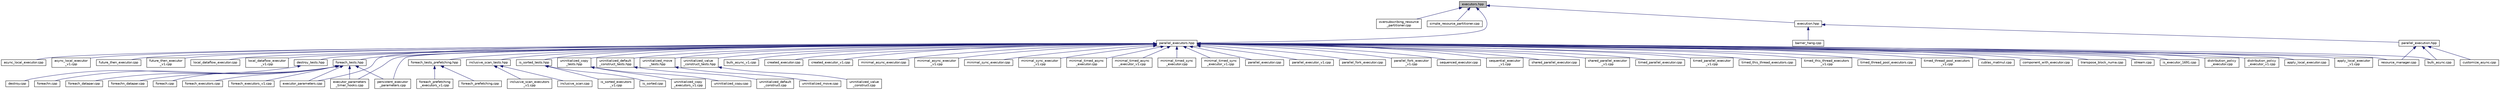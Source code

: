 digraph "executors.hpp"
{
  edge [fontname="Helvetica",fontsize="10",labelfontname="Helvetica",labelfontsize="10"];
  node [fontname="Helvetica",fontsize="10",shape=record];
  Node444 [label="executors.hpp",height=0.2,width=0.4,color="black", fillcolor="grey75", style="filled", fontcolor="black"];
  Node444 -> Node445 [dir="back",color="midnightblue",fontsize="10",style="solid",fontname="Helvetica"];
  Node445 [label="oversubscribing_resource\l_partitioner.cpp",height=0.2,width=0.4,color="black", fillcolor="white", style="filled",URL="$dd/dee/oversubscribing__resource__partitioner_8cpp.html"];
  Node444 -> Node446 [dir="back",color="midnightblue",fontsize="10",style="solid",fontname="Helvetica"];
  Node446 [label="simple_resource_partitioner.cpp",height=0.2,width=0.4,color="black", fillcolor="white", style="filled",URL="$d5/df9/simple__resource__partitioner_8cpp.html"];
  Node444 -> Node447 [dir="back",color="midnightblue",fontsize="10",style="solid",fontname="Helvetica"];
  Node447 [label="parallel_executors.hpp",height=0.2,width=0.4,color="black", fillcolor="white", style="filled",URL="$d5/d19/parallel__executors_8hpp.html"];
  Node447 -> Node448 [dir="back",color="midnightblue",fontsize="10",style="solid",fontname="Helvetica"];
  Node448 [label="cublas_matmul.cpp",height=0.2,width=0.4,color="black", fillcolor="white", style="filled",URL="$dd/d84/cublas__matmul_8cpp.html"];
  Node447 -> Node449 [dir="back",color="midnightblue",fontsize="10",style="solid",fontname="Helvetica"];
  Node449 [label="component_with_executor.cpp",height=0.2,width=0.4,color="black", fillcolor="white", style="filled",URL="$d4/d20/component__with__executor_8cpp.html"];
  Node447 -> Node450 [dir="back",color="midnightblue",fontsize="10",style="solid",fontname="Helvetica"];
  Node450 [label="transpose_block_numa.cpp",height=0.2,width=0.4,color="black", fillcolor="white", style="filled",URL="$dd/d3b/transpose__block__numa_8cpp.html"];
  Node447 -> Node451 [dir="back",color="midnightblue",fontsize="10",style="solid",fontname="Helvetica"];
  Node451 [label="stream.cpp",height=0.2,width=0.4,color="black", fillcolor="white", style="filled",URL="$da/d5f/stream_8cpp.html"];
  Node447 -> Node452 [dir="back",color="midnightblue",fontsize="10",style="solid",fontname="Helvetica"];
  Node452 [label="is_executor_1691.cpp",height=0.2,width=0.4,color="black", fillcolor="white", style="filled",URL="$d2/d1e/is__executor__1691_8cpp.html"];
  Node447 -> Node453 [dir="back",color="midnightblue",fontsize="10",style="solid",fontname="Helvetica"];
  Node453 [label="distribution_policy\l_executor.cpp",height=0.2,width=0.4,color="black", fillcolor="white", style="filled",URL="$da/d92/distribution__policy__executor_8cpp.html"];
  Node447 -> Node454 [dir="back",color="midnightblue",fontsize="10",style="solid",fontname="Helvetica"];
  Node454 [label="distribution_policy\l_executor_v1.cpp",height=0.2,width=0.4,color="black", fillcolor="white", style="filled",URL="$dd/d43/distribution__policy__executor__v1_8cpp.html"];
  Node447 -> Node455 [dir="back",color="midnightblue",fontsize="10",style="solid",fontname="Helvetica"];
  Node455 [label="apply_local_executor.cpp",height=0.2,width=0.4,color="black", fillcolor="white", style="filled",URL="$db/d84/apply__local__executor_8cpp.html"];
  Node447 -> Node456 [dir="back",color="midnightblue",fontsize="10",style="solid",fontname="Helvetica"];
  Node456 [label="apply_local_executor\l_v1.cpp",height=0.2,width=0.4,color="black", fillcolor="white", style="filled",URL="$dd/d53/apply__local__executor__v1_8cpp.html"];
  Node447 -> Node457 [dir="back",color="midnightblue",fontsize="10",style="solid",fontname="Helvetica"];
  Node457 [label="async_local_executor.cpp",height=0.2,width=0.4,color="black", fillcolor="white", style="filled",URL="$d4/dce/async__local__executor_8cpp.html"];
  Node447 -> Node458 [dir="back",color="midnightblue",fontsize="10",style="solid",fontname="Helvetica"];
  Node458 [label="async_local_executor\l_v1.cpp",height=0.2,width=0.4,color="black", fillcolor="white", style="filled",URL="$da/d4a/async__local__executor__v1_8cpp.html"];
  Node447 -> Node459 [dir="back",color="midnightblue",fontsize="10",style="solid",fontname="Helvetica"];
  Node459 [label="future_then_executor.cpp",height=0.2,width=0.4,color="black", fillcolor="white", style="filled",URL="$df/dbe/future__then__executor_8cpp.html"];
  Node447 -> Node460 [dir="back",color="midnightblue",fontsize="10",style="solid",fontname="Helvetica"];
  Node460 [label="future_then_executor\l_v1.cpp",height=0.2,width=0.4,color="black", fillcolor="white", style="filled",URL="$de/dc5/future__then__executor__v1_8cpp.html"];
  Node447 -> Node461 [dir="back",color="midnightblue",fontsize="10",style="solid",fontname="Helvetica"];
  Node461 [label="local_dataflow_executor.cpp",height=0.2,width=0.4,color="black", fillcolor="white", style="filled",URL="$d2/d73/local__dataflow__executor_8cpp.html"];
  Node447 -> Node462 [dir="back",color="midnightblue",fontsize="10",style="solid",fontname="Helvetica"];
  Node462 [label="local_dataflow_executor\l_v1.cpp",height=0.2,width=0.4,color="black", fillcolor="white", style="filled",URL="$df/d49/local__dataflow__executor__v1_8cpp.html"];
  Node447 -> Node463 [dir="back",color="midnightblue",fontsize="10",style="solid",fontname="Helvetica"];
  Node463 [label="destroy_tests.hpp",height=0.2,width=0.4,color="black", fillcolor="white", style="filled",URL="$db/d13/destroy__tests_8hpp.html"];
  Node463 -> Node464 [dir="back",color="midnightblue",fontsize="10",style="solid",fontname="Helvetica"];
  Node464 [label="destroy.cpp",height=0.2,width=0.4,color="black", fillcolor="white", style="filled",URL="$dd/d93/destroy_8cpp.html"];
  Node447 -> Node465 [dir="back",color="midnightblue",fontsize="10",style="solid",fontname="Helvetica"];
  Node465 [label="foreach_tests.hpp",height=0.2,width=0.4,color="black", fillcolor="white", style="filled",URL="$d4/d2c/algorithms_2foreach__tests_8hpp.html"];
  Node465 -> Node466 [dir="back",color="midnightblue",fontsize="10",style="solid",fontname="Helvetica"];
  Node466 [label="foreach.cpp",height=0.2,width=0.4,color="black", fillcolor="white", style="filled",URL="$d1/d33/foreach_8cpp.html"];
  Node465 -> Node467 [dir="back",color="midnightblue",fontsize="10",style="solid",fontname="Helvetica"];
  Node467 [label="foreach_executors.cpp",height=0.2,width=0.4,color="black", fillcolor="white", style="filled",URL="$d3/d54/foreach__executors_8cpp.html"];
  Node465 -> Node468 [dir="back",color="midnightblue",fontsize="10",style="solid",fontname="Helvetica"];
  Node468 [label="foreach_executors_v1.cpp",height=0.2,width=0.4,color="black", fillcolor="white", style="filled",URL="$dd/dda/foreach__executors__v1_8cpp.html"];
  Node465 -> Node469 [dir="back",color="midnightblue",fontsize="10",style="solid",fontname="Helvetica"];
  Node469 [label="foreachn.cpp",height=0.2,width=0.4,color="black", fillcolor="white", style="filled",URL="$d3/d1b/foreachn_8cpp.html"];
  Node465 -> Node470 [dir="back",color="midnightblue",fontsize="10",style="solid",fontname="Helvetica"];
  Node470 [label="foreach_datapar.cpp",height=0.2,width=0.4,color="black", fillcolor="white", style="filled",URL="$da/dfb/foreach__datapar_8cpp.html"];
  Node465 -> Node471 [dir="back",color="midnightblue",fontsize="10",style="solid",fontname="Helvetica"];
  Node471 [label="foreachn_datapar.cpp",height=0.2,width=0.4,color="black", fillcolor="white", style="filled",URL="$d3/ddd/foreachn__datapar_8cpp.html"];
  Node465 -> Node472 [dir="back",color="midnightblue",fontsize="10",style="solid",fontname="Helvetica"];
  Node472 [label="executor_parameters.cpp",height=0.2,width=0.4,color="black", fillcolor="white", style="filled",URL="$dc/d90/executor__parameters_8cpp.html"];
  Node465 -> Node473 [dir="back",color="midnightblue",fontsize="10",style="solid",fontname="Helvetica"];
  Node473 [label="executor_parameters\l_timer_hooks.cpp",height=0.2,width=0.4,color="black", fillcolor="white", style="filled",URL="$d4/d85/executor__parameters__timer__hooks_8cpp.html"];
  Node465 -> Node474 [dir="back",color="midnightblue",fontsize="10",style="solid",fontname="Helvetica"];
  Node474 [label="persistent_executor\l_parameters.cpp",height=0.2,width=0.4,color="black", fillcolor="white", style="filled",URL="$db/d9b/persistent__executor__parameters_8cpp.html"];
  Node447 -> Node475 [dir="back",color="midnightblue",fontsize="10",style="solid",fontname="Helvetica"];
  Node475 [label="foreach_tests_prefetching.hpp",height=0.2,width=0.4,color="black", fillcolor="white", style="filled",URL="$de/d0e/foreach__tests__prefetching_8hpp.html"];
  Node475 -> Node476 [dir="back",color="midnightblue",fontsize="10",style="solid",fontname="Helvetica"];
  Node476 [label="foreach_prefetching.cpp",height=0.2,width=0.4,color="black", fillcolor="white", style="filled",URL="$d4/df0/foreach__prefetching_8cpp.html"];
  Node475 -> Node477 [dir="back",color="midnightblue",fontsize="10",style="solid",fontname="Helvetica"];
  Node477 [label="foreach_prefetching\l_executors_v1.cpp",height=0.2,width=0.4,color="black", fillcolor="white", style="filled",URL="$dd/d50/foreach__prefetching__executors__v1_8cpp.html"];
  Node447 -> Node478 [dir="back",color="midnightblue",fontsize="10",style="solid",fontname="Helvetica"];
  Node478 [label="inclusive_scan_tests.hpp",height=0.2,width=0.4,color="black", fillcolor="white", style="filled",URL="$d1/d1e/inclusive__scan__tests_8hpp.html"];
  Node478 -> Node479 [dir="back",color="midnightblue",fontsize="10",style="solid",fontname="Helvetica"];
  Node479 [label="inclusive_scan.cpp",height=0.2,width=0.4,color="black", fillcolor="white", style="filled",URL="$d4/d31/inclusive__scan_8cpp.html"];
  Node478 -> Node480 [dir="back",color="midnightblue",fontsize="10",style="solid",fontname="Helvetica"];
  Node480 [label="inclusive_scan_executors\l_v1.cpp",height=0.2,width=0.4,color="black", fillcolor="white", style="filled",URL="$da/dda/inclusive__scan__executors__v1_8cpp.html"];
  Node447 -> Node481 [dir="back",color="midnightblue",fontsize="10",style="solid",fontname="Helvetica"];
  Node481 [label="is_sorted_tests.hpp",height=0.2,width=0.4,color="black", fillcolor="white", style="filled",URL="$d7/d7f/is__sorted__tests_8hpp.html"];
  Node481 -> Node482 [dir="back",color="midnightblue",fontsize="10",style="solid",fontname="Helvetica"];
  Node482 [label="is_sorted.cpp",height=0.2,width=0.4,color="black", fillcolor="white", style="filled",URL="$df/d8f/is__sorted_8cpp.html"];
  Node481 -> Node483 [dir="back",color="midnightblue",fontsize="10",style="solid",fontname="Helvetica"];
  Node483 [label="is_sorted_executors\l_v1.cpp",height=0.2,width=0.4,color="black", fillcolor="white", style="filled",URL="$d1/d98/is__sorted__executors__v1_8cpp.html"];
  Node447 -> Node484 [dir="back",color="midnightblue",fontsize="10",style="solid",fontname="Helvetica"];
  Node484 [label="uninitialized_copy\l_tests.hpp",height=0.2,width=0.4,color="black", fillcolor="white", style="filled",URL="$d4/dae/uninitialized__copy__tests_8hpp.html"];
  Node484 -> Node485 [dir="back",color="midnightblue",fontsize="10",style="solid",fontname="Helvetica"];
  Node485 [label="uninitialized_copy.cpp",height=0.2,width=0.4,color="black", fillcolor="white", style="filled",URL="$d7/d92/uninitialized__copy_8cpp.html"];
  Node484 -> Node486 [dir="back",color="midnightblue",fontsize="10",style="solid",fontname="Helvetica"];
  Node486 [label="uninitialized_copy\l_executors_v1.cpp",height=0.2,width=0.4,color="black", fillcolor="white", style="filled",URL="$da/d28/uninitialized__copy__executors__v1_8cpp.html"];
  Node447 -> Node487 [dir="back",color="midnightblue",fontsize="10",style="solid",fontname="Helvetica"];
  Node487 [label="uninitialized_default\l_construct_tests.hpp",height=0.2,width=0.4,color="black", fillcolor="white", style="filled",URL="$de/def/uninitialized__default__construct__tests_8hpp.html"];
  Node487 -> Node488 [dir="back",color="midnightblue",fontsize="10",style="solid",fontname="Helvetica"];
  Node488 [label="uninitialized_default\l_construct.cpp",height=0.2,width=0.4,color="black", fillcolor="white", style="filled",URL="$d0/d35/uninitialized__default__construct_8cpp.html"];
  Node447 -> Node489 [dir="back",color="midnightblue",fontsize="10",style="solid",fontname="Helvetica"];
  Node489 [label="uninitialized_move\l_tests.hpp",height=0.2,width=0.4,color="black", fillcolor="white", style="filled",URL="$d4/daa/uninitialized__move__tests_8hpp.html"];
  Node489 -> Node490 [dir="back",color="midnightblue",fontsize="10",style="solid",fontname="Helvetica"];
  Node490 [label="uninitialized_move.cpp",height=0.2,width=0.4,color="black", fillcolor="white", style="filled",URL="$d9/da0/uninitialized__move_8cpp.html"];
  Node447 -> Node491 [dir="back",color="midnightblue",fontsize="10",style="solid",fontname="Helvetica"];
  Node491 [label="uninitialized_value\l_construct_tests.hpp",height=0.2,width=0.4,color="black", fillcolor="white", style="filled",URL="$dc/d40/uninitialized__value__construct__tests_8hpp.html"];
  Node491 -> Node492 [dir="back",color="midnightblue",fontsize="10",style="solid",fontname="Helvetica"];
  Node492 [label="uninitialized_value\l_construct.cpp",height=0.2,width=0.4,color="black", fillcolor="white", style="filled",URL="$de/d0f/uninitialized__value__construct_8cpp.html"];
  Node447 -> Node493 [dir="back",color="midnightblue",fontsize="10",style="solid",fontname="Helvetica"];
  Node493 [label="bulk_async.cpp",height=0.2,width=0.4,color="black", fillcolor="white", style="filled",URL="$d2/d56/bulk__async_8cpp.html"];
  Node447 -> Node494 [dir="back",color="midnightblue",fontsize="10",style="solid",fontname="Helvetica"];
  Node494 [label="bulk_async_v1.cpp",height=0.2,width=0.4,color="black", fillcolor="white", style="filled",URL="$d5/d1d/bulk__async__v1_8cpp.html"];
  Node447 -> Node495 [dir="back",color="midnightblue",fontsize="10",style="solid",fontname="Helvetica"];
  Node495 [label="created_executor.cpp",height=0.2,width=0.4,color="black", fillcolor="white", style="filled",URL="$d9/dca/created__executor_8cpp.html"];
  Node447 -> Node496 [dir="back",color="midnightblue",fontsize="10",style="solid",fontname="Helvetica"];
  Node496 [label="created_executor_v1.cpp",height=0.2,width=0.4,color="black", fillcolor="white", style="filled",URL="$de/ddd/created__executor__v1_8cpp.html"];
  Node447 -> Node472 [dir="back",color="midnightblue",fontsize="10",style="solid",fontname="Helvetica"];
  Node447 -> Node473 [dir="back",color="midnightblue",fontsize="10",style="solid",fontname="Helvetica"];
  Node447 -> Node497 [dir="back",color="midnightblue",fontsize="10",style="solid",fontname="Helvetica"];
  Node497 [label="minimal_async_executor.cpp",height=0.2,width=0.4,color="black", fillcolor="white", style="filled",URL="$d8/d83/minimal__async__executor_8cpp.html"];
  Node447 -> Node498 [dir="back",color="midnightblue",fontsize="10",style="solid",fontname="Helvetica"];
  Node498 [label="minimal_async_executor\l_v1.cpp",height=0.2,width=0.4,color="black", fillcolor="white", style="filled",URL="$d3/d41/minimal__async__executor__v1_8cpp.html"];
  Node447 -> Node499 [dir="back",color="midnightblue",fontsize="10",style="solid",fontname="Helvetica"];
  Node499 [label="minimal_sync_executor.cpp",height=0.2,width=0.4,color="black", fillcolor="white", style="filled",URL="$d3/ded/minimal__sync__executor_8cpp.html"];
  Node447 -> Node500 [dir="back",color="midnightblue",fontsize="10",style="solid",fontname="Helvetica"];
  Node500 [label="minimal_sync_executor\l_v1.cpp",height=0.2,width=0.4,color="black", fillcolor="white", style="filled",URL="$d8/d5e/minimal__sync__executor__v1_8cpp.html"];
  Node447 -> Node501 [dir="back",color="midnightblue",fontsize="10",style="solid",fontname="Helvetica"];
  Node501 [label="minimal_timed_async\l_executor.cpp",height=0.2,width=0.4,color="black", fillcolor="white", style="filled",URL="$d7/de3/minimal__timed__async__executor_8cpp.html"];
  Node447 -> Node502 [dir="back",color="midnightblue",fontsize="10",style="solid",fontname="Helvetica"];
  Node502 [label="minimal_timed_async\l_executor_v1.cpp",height=0.2,width=0.4,color="black", fillcolor="white", style="filled",URL="$dc/d41/minimal__timed__async__executor__v1_8cpp.html"];
  Node447 -> Node503 [dir="back",color="midnightblue",fontsize="10",style="solid",fontname="Helvetica"];
  Node503 [label="minimal_timed_sync\l_executor.cpp",height=0.2,width=0.4,color="black", fillcolor="white", style="filled",URL="$d0/dc2/minimal__timed__sync__executor_8cpp.html"];
  Node447 -> Node504 [dir="back",color="midnightblue",fontsize="10",style="solid",fontname="Helvetica"];
  Node504 [label="minimal_timed_sync\l_executor_v1.cpp",height=0.2,width=0.4,color="black", fillcolor="white", style="filled",URL="$d8/db4/minimal__timed__sync__executor__v1_8cpp.html"];
  Node447 -> Node505 [dir="back",color="midnightblue",fontsize="10",style="solid",fontname="Helvetica"];
  Node505 [label="parallel_executor.cpp",height=0.2,width=0.4,color="black", fillcolor="white", style="filled",URL="$de/d9d/parallel__executor_8cpp.html"];
  Node447 -> Node506 [dir="back",color="midnightblue",fontsize="10",style="solid",fontname="Helvetica"];
  Node506 [label="parallel_executor_v1.cpp",height=0.2,width=0.4,color="black", fillcolor="white", style="filled",URL="$d4/db4/parallel__executor__v1_8cpp.html"];
  Node447 -> Node507 [dir="back",color="midnightblue",fontsize="10",style="solid",fontname="Helvetica"];
  Node507 [label="parallel_fork_executor.cpp",height=0.2,width=0.4,color="black", fillcolor="white", style="filled",URL="$d3/d7a/parallel__fork__executor_8cpp.html"];
  Node447 -> Node508 [dir="back",color="midnightblue",fontsize="10",style="solid",fontname="Helvetica"];
  Node508 [label="parallel_fork_executor\l_v1.cpp",height=0.2,width=0.4,color="black", fillcolor="white", style="filled",URL="$d2/d6e/parallel__fork__executor__v1_8cpp.html"];
  Node447 -> Node474 [dir="back",color="midnightblue",fontsize="10",style="solid",fontname="Helvetica"];
  Node447 -> Node509 [dir="back",color="midnightblue",fontsize="10",style="solid",fontname="Helvetica"];
  Node509 [label="sequenced_executor.cpp",height=0.2,width=0.4,color="black", fillcolor="white", style="filled",URL="$db/d8b/sequenced__executor_8cpp.html"];
  Node447 -> Node510 [dir="back",color="midnightblue",fontsize="10",style="solid",fontname="Helvetica"];
  Node510 [label="sequential_executor\l_v1.cpp",height=0.2,width=0.4,color="black", fillcolor="white", style="filled",URL="$dc/d59/sequential__executor__v1_8cpp.html"];
  Node447 -> Node511 [dir="back",color="midnightblue",fontsize="10",style="solid",fontname="Helvetica"];
  Node511 [label="shared_parallel_executor.cpp",height=0.2,width=0.4,color="black", fillcolor="white", style="filled",URL="$d9/d62/shared__parallel__executor_8cpp.html"];
  Node447 -> Node512 [dir="back",color="midnightblue",fontsize="10",style="solid",fontname="Helvetica"];
  Node512 [label="shared_parallel_executor\l_v1.cpp",height=0.2,width=0.4,color="black", fillcolor="white", style="filled",URL="$d3/d6f/shared__parallel__executor__v1_8cpp.html"];
  Node447 -> Node513 [dir="back",color="midnightblue",fontsize="10",style="solid",fontname="Helvetica"];
  Node513 [label="timed_parallel_executor.cpp",height=0.2,width=0.4,color="black", fillcolor="white", style="filled",URL="$d6/d72/timed__parallel__executor_8cpp.html"];
  Node447 -> Node514 [dir="back",color="midnightblue",fontsize="10",style="solid",fontname="Helvetica"];
  Node514 [label="timed_parallel_executor\l_v1.cpp",height=0.2,width=0.4,color="black", fillcolor="white", style="filled",URL="$d7/dd1/timed__parallel__executor__v1_8cpp.html"];
  Node447 -> Node515 [dir="back",color="midnightblue",fontsize="10",style="solid",fontname="Helvetica"];
  Node515 [label="timed_this_thread_executors.cpp",height=0.2,width=0.4,color="black", fillcolor="white", style="filled",URL="$dc/dc3/timed__this__thread__executors_8cpp.html"];
  Node447 -> Node516 [dir="back",color="midnightblue",fontsize="10",style="solid",fontname="Helvetica"];
  Node516 [label="timed_this_thread_executors\l_v1.cpp",height=0.2,width=0.4,color="black", fillcolor="white", style="filled",URL="$d2/d52/timed__this__thread__executors__v1_8cpp.html"];
  Node447 -> Node517 [dir="back",color="midnightblue",fontsize="10",style="solid",fontname="Helvetica"];
  Node517 [label="timed_thread_pool_executors.cpp",height=0.2,width=0.4,color="black", fillcolor="white", style="filled",URL="$d7/d74/timed__thread__pool__executors_8cpp.html"];
  Node447 -> Node518 [dir="back",color="midnightblue",fontsize="10",style="solid",fontname="Helvetica"];
  Node518 [label="timed_thread_pool_executors\l_v1.cpp",height=0.2,width=0.4,color="black", fillcolor="white", style="filled",URL="$dd/d64/timed__thread__pool__executors__v1_8cpp.html"];
  Node447 -> Node519 [dir="back",color="midnightblue",fontsize="10",style="solid",fontname="Helvetica"];
  Node519 [label="resource_manager.cpp",height=0.2,width=0.4,color="black", fillcolor="white", style="filled",URL="$d8/d2f/tests_2unit_2threads_2resource__manager_8cpp.html"];
  Node444 -> Node520 [dir="back",color="midnightblue",fontsize="10",style="solid",fontname="Helvetica"];
  Node520 [label="execution.hpp",height=0.2,width=0.4,color="black", fillcolor="white", style="filled",URL="$d7/d7f/execution_8hpp.html"];
  Node520 -> Node521 [dir="back",color="midnightblue",fontsize="10",style="solid",fontname="Helvetica"];
  Node521 [label="parallel_execution.hpp",height=0.2,width=0.4,color="black", fillcolor="white", style="filled",URL="$dd/d31/parallel__execution_8hpp.html"];
  Node521 -> Node522 [dir="back",color="midnightblue",fontsize="10",style="solid",fontname="Helvetica"];
  Node522 [label="customize_async.cpp",height=0.2,width=0.4,color="black", fillcolor="white", style="filled",URL="$d0/d82/customize__async_8cpp.html"];
  Node521 -> Node493 [dir="back",color="midnightblue",fontsize="10",style="solid",fontname="Helvetica"];
  Node521 -> Node519 [dir="back",color="midnightblue",fontsize="10",style="solid",fontname="Helvetica"];
  Node520 -> Node523 [dir="back",color="midnightblue",fontsize="10",style="solid",fontname="Helvetica"];
  Node523 [label="barrier_hang.cpp",height=0.2,width=0.4,color="black", fillcolor="white", style="filled",URL="$dd/d8b/barrier__hang_8cpp.html"];
}
